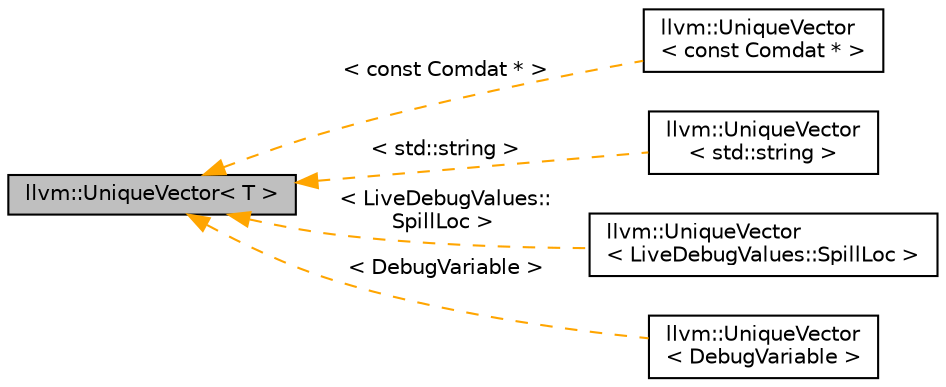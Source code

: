 digraph "llvm::UniqueVector&lt; T &gt;"
{
 // LATEX_PDF_SIZE
  bgcolor="transparent";
  edge [fontname="Helvetica",fontsize="10",labelfontname="Helvetica",labelfontsize="10"];
  node [fontname="Helvetica",fontsize="10",shape=record];
  rankdir="LR";
  Node1 [label="llvm::UniqueVector\< T \>",height=0.2,width=0.4,color="black", fillcolor="grey75", style="filled", fontcolor="black",tooltip="UniqueVector - This class produces a sequential ID number (base 1) for each unique entry that is adde..."];
  Node1 -> Node2 [dir="back",color="orange",fontsize="10",style="dashed",label=" \< const Comdat * \>" ,fontname="Helvetica"];
  Node2 [label="llvm::UniqueVector\l\< const Comdat * \>",height=0.2,width=0.4,color="black",URL="$classllvm_1_1UniqueVector.html",tooltip=" "];
  Node1 -> Node3 [dir="back",color="orange",fontsize="10",style="dashed",label=" \< std::string \>" ,fontname="Helvetica"];
  Node3 [label="llvm::UniqueVector\l\< std::string \>",height=0.2,width=0.4,color="black",URL="$classllvm_1_1UniqueVector.html",tooltip=" "];
  Node1 -> Node4 [dir="back",color="orange",fontsize="10",style="dashed",label=" \< LiveDebugValues::\lSpillLoc \>" ,fontname="Helvetica"];
  Node4 [label="llvm::UniqueVector\l\< LiveDebugValues::SpillLoc \>",height=0.2,width=0.4,color="black",URL="$classllvm_1_1UniqueVector.html",tooltip=" "];
  Node1 -> Node5 [dir="back",color="orange",fontsize="10",style="dashed",label=" \< DebugVariable \>" ,fontname="Helvetica"];
  Node5 [label="llvm::UniqueVector\l\< DebugVariable \>",height=0.2,width=0.4,color="black",URL="$classllvm_1_1UniqueVector.html",tooltip=" "];
}
